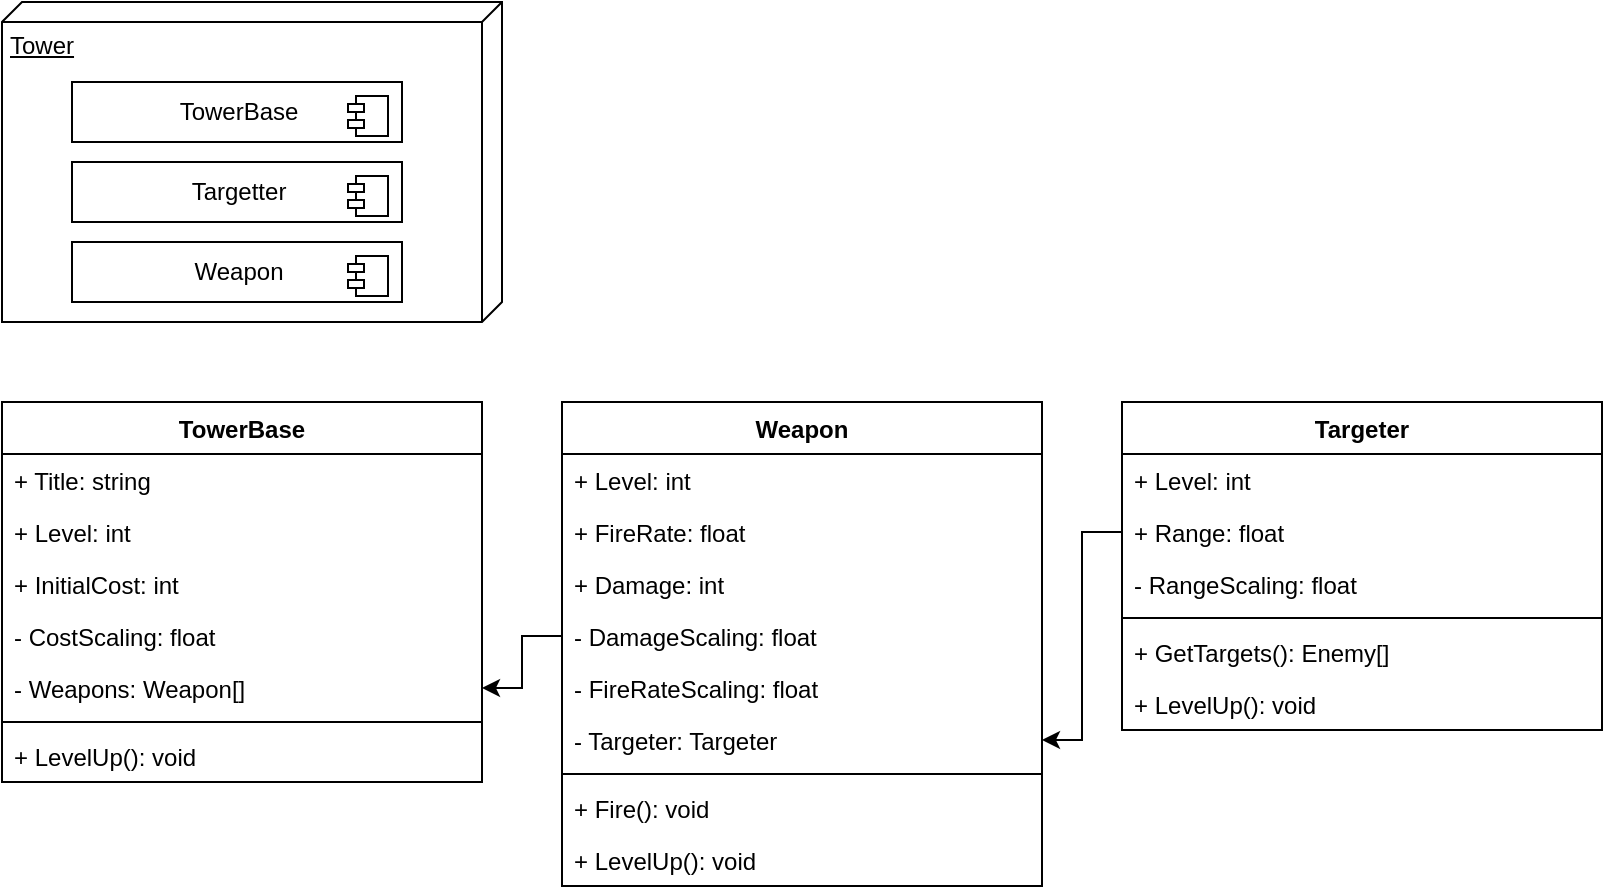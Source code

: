 <mxfile version="13.5.7" type="device"><diagram id="C5RBs43oDa-KdzZeNtuy" name="Page-1"><mxGraphModel dx="1422" dy="822" grid="1" gridSize="10" guides="1" tooltips="1" connect="1" arrows="1" fold="1" page="1" pageScale="1" pageWidth="827" pageHeight="1169" math="0" shadow="0"><root><mxCell id="WIyWlLk6GJQsqaUBKTNV-0"/><mxCell id="WIyWlLk6GJQsqaUBKTNV-1" parent="WIyWlLk6GJQsqaUBKTNV-0"/><mxCell id="1Lz7LPsgkET2SufhcxI5-0" value="Tower" style="verticalAlign=top;align=left;spacingTop=8;spacingLeft=2;spacingRight=12;shape=cube;size=10;direction=south;fontStyle=4;html=1;" parent="WIyWlLk6GJQsqaUBKTNV-1" vertex="1"><mxGeometry x="40" y="40" width="250" height="160" as="geometry"/></mxCell><mxCell id="1Lz7LPsgkET2SufhcxI5-1" value="TowerBase" style="html=1;dropTarget=0;" parent="WIyWlLk6GJQsqaUBKTNV-1" vertex="1"><mxGeometry x="75" y="80" width="165" height="30" as="geometry"/></mxCell><mxCell id="1Lz7LPsgkET2SufhcxI5-2" value="" style="shape=component;jettyWidth=8;jettyHeight=4;" parent="1Lz7LPsgkET2SufhcxI5-1" vertex="1"><mxGeometry x="1" width="20" height="20" relative="1" as="geometry"><mxPoint x="-27" y="7" as="offset"/></mxGeometry></mxCell><mxCell id="1Lz7LPsgkET2SufhcxI5-3" value="Targetter" style="html=1;dropTarget=0;" parent="WIyWlLk6GJQsqaUBKTNV-1" vertex="1"><mxGeometry x="75" y="120" width="165" height="30" as="geometry"/></mxCell><mxCell id="1Lz7LPsgkET2SufhcxI5-4" value="" style="shape=component;jettyWidth=8;jettyHeight=4;" parent="1Lz7LPsgkET2SufhcxI5-3" vertex="1"><mxGeometry x="1" width="20" height="20" relative="1" as="geometry"><mxPoint x="-27" y="7" as="offset"/></mxGeometry></mxCell><mxCell id="1Lz7LPsgkET2SufhcxI5-5" value="Weapon" style="html=1;dropTarget=0;" parent="WIyWlLk6GJQsqaUBKTNV-1" vertex="1"><mxGeometry x="75" y="160" width="165" height="30" as="geometry"/></mxCell><mxCell id="1Lz7LPsgkET2SufhcxI5-6" value="" style="shape=component;jettyWidth=8;jettyHeight=4;" parent="1Lz7LPsgkET2SufhcxI5-5" vertex="1"><mxGeometry x="1" width="20" height="20" relative="1" as="geometry"><mxPoint x="-27" y="7" as="offset"/></mxGeometry></mxCell><mxCell id="1Lz7LPsgkET2SufhcxI5-7" value="TowerBase" style="swimlane;fontStyle=1;align=center;verticalAlign=top;childLayout=stackLayout;horizontal=1;startSize=26;horizontalStack=0;resizeParent=1;resizeParentMax=0;resizeLast=0;collapsible=1;marginBottom=0;" parent="WIyWlLk6GJQsqaUBKTNV-1" vertex="1"><mxGeometry x="40" y="240" width="240" height="190" as="geometry"/></mxCell><mxCell id="1Lz7LPsgkET2SufhcxI5-8" value="+ Title: string" style="text;strokeColor=none;fillColor=none;align=left;verticalAlign=top;spacingLeft=4;spacingRight=4;overflow=hidden;rotatable=0;points=[[0,0.5],[1,0.5]];portConstraint=eastwest;" parent="1Lz7LPsgkET2SufhcxI5-7" vertex="1"><mxGeometry y="26" width="240" height="26" as="geometry"/></mxCell><mxCell id="1Lz7LPsgkET2SufhcxI5-12" value="+ Level: int" style="text;strokeColor=none;fillColor=none;align=left;verticalAlign=top;spacingLeft=4;spacingRight=4;overflow=hidden;rotatable=0;points=[[0,0.5],[1,0.5]];portConstraint=eastwest;" parent="1Lz7LPsgkET2SufhcxI5-7" vertex="1"><mxGeometry y="52" width="240" height="26" as="geometry"/></mxCell><mxCell id="1Lz7LPsgkET2SufhcxI5-11" value="+ InitialCost: int" style="text;strokeColor=none;fillColor=none;align=left;verticalAlign=top;spacingLeft=4;spacingRight=4;overflow=hidden;rotatable=0;points=[[0,0.5],[1,0.5]];portConstraint=eastwest;" parent="1Lz7LPsgkET2SufhcxI5-7" vertex="1"><mxGeometry y="78" width="240" height="26" as="geometry"/></mxCell><mxCell id="1Lz7LPsgkET2SufhcxI5-13" value="- CostScaling: float" style="text;strokeColor=none;fillColor=none;align=left;verticalAlign=top;spacingLeft=4;spacingRight=4;overflow=hidden;rotatable=0;points=[[0,0.5],[1,0.5]];portConstraint=eastwest;" parent="1Lz7LPsgkET2SufhcxI5-7" vertex="1"><mxGeometry y="104" width="240" height="26" as="geometry"/></mxCell><mxCell id="1Lz7LPsgkET2SufhcxI5-49" value="- Weapons: Weapon[]" style="text;strokeColor=none;fillColor=none;align=left;verticalAlign=top;spacingLeft=4;spacingRight=4;overflow=hidden;rotatable=0;points=[[0,0.5],[1,0.5]];portConstraint=eastwest;" parent="1Lz7LPsgkET2SufhcxI5-7" vertex="1"><mxGeometry y="130" width="240" height="26" as="geometry"/></mxCell><mxCell id="1Lz7LPsgkET2SufhcxI5-9" value="" style="line;strokeWidth=1;fillColor=none;align=left;verticalAlign=middle;spacingTop=-1;spacingLeft=3;spacingRight=3;rotatable=0;labelPosition=right;points=[];portConstraint=eastwest;" parent="1Lz7LPsgkET2SufhcxI5-7" vertex="1"><mxGeometry y="156" width="240" height="8" as="geometry"/></mxCell><mxCell id="1Lz7LPsgkET2SufhcxI5-48" value="+ LevelUp(): void" style="text;strokeColor=none;fillColor=none;align=left;verticalAlign=top;spacingLeft=4;spacingRight=4;overflow=hidden;rotatable=0;points=[[0,0.5],[1,0.5]];portConstraint=eastwest;" parent="1Lz7LPsgkET2SufhcxI5-7" vertex="1"><mxGeometry y="164" width="240" height="26" as="geometry"/></mxCell><mxCell id="1Lz7LPsgkET2SufhcxI5-36" value="Weapon" style="swimlane;fontStyle=1;align=center;verticalAlign=top;childLayout=stackLayout;horizontal=1;startSize=26;horizontalStack=0;resizeParent=1;resizeParentMax=0;resizeLast=0;collapsible=1;marginBottom=0;" parent="WIyWlLk6GJQsqaUBKTNV-1" vertex="1"><mxGeometry x="320" y="240" width="240" height="242" as="geometry"/></mxCell><mxCell id="1Lz7LPsgkET2SufhcxI5-37" value="+ Level: int" style="text;strokeColor=none;fillColor=none;align=left;verticalAlign=top;spacingLeft=4;spacingRight=4;overflow=hidden;rotatable=0;points=[[0,0.5],[1,0.5]];portConstraint=eastwest;" parent="1Lz7LPsgkET2SufhcxI5-36" vertex="1"><mxGeometry y="26" width="240" height="26" as="geometry"/></mxCell><mxCell id="1Lz7LPsgkET2SufhcxI5-44" value="+ FireRate: float" style="text;strokeColor=none;fillColor=none;align=left;verticalAlign=top;spacingLeft=4;spacingRight=4;overflow=hidden;rotatable=0;points=[[0,0.5],[1,0.5]];portConstraint=eastwest;" parent="1Lz7LPsgkET2SufhcxI5-36" vertex="1"><mxGeometry y="52" width="240" height="26" as="geometry"/></mxCell><mxCell id="1Lz7LPsgkET2SufhcxI5-43" value="+ Damage: int" style="text;strokeColor=none;fillColor=none;align=left;verticalAlign=top;spacingLeft=4;spacingRight=4;overflow=hidden;rotatable=0;points=[[0,0.5],[1,0.5]];portConstraint=eastwest;" parent="1Lz7LPsgkET2SufhcxI5-36" vertex="1"><mxGeometry y="78" width="240" height="26" as="geometry"/></mxCell><mxCell id="1Lz7LPsgkET2SufhcxI5-45" value="- DamageScaling: float" style="text;strokeColor=none;fillColor=none;align=left;verticalAlign=top;spacingLeft=4;spacingRight=4;overflow=hidden;rotatable=0;points=[[0,0.5],[1,0.5]];portConstraint=eastwest;" parent="1Lz7LPsgkET2SufhcxI5-36" vertex="1"><mxGeometry y="104" width="240" height="26" as="geometry"/></mxCell><mxCell id="1Lz7LPsgkET2SufhcxI5-46" value="- FireRateScaling: float" style="text;strokeColor=none;fillColor=none;align=left;verticalAlign=top;spacingLeft=4;spacingRight=4;overflow=hidden;rotatable=0;points=[[0,0.5],[1,0.5]];portConstraint=eastwest;" parent="1Lz7LPsgkET2SufhcxI5-36" vertex="1"><mxGeometry y="130" width="240" height="26" as="geometry"/></mxCell><mxCell id="1Lz7LPsgkET2SufhcxI5-34" value="- Targeter: Targeter" style="text;strokeColor=none;fillColor=none;align=left;verticalAlign=top;spacingLeft=4;spacingRight=4;overflow=hidden;rotatable=0;points=[[0,0.5],[1,0.5]];portConstraint=eastwest;" parent="1Lz7LPsgkET2SufhcxI5-36" vertex="1"><mxGeometry y="156" width="240" height="26" as="geometry"/></mxCell><mxCell id="1Lz7LPsgkET2SufhcxI5-40" value="" style="line;strokeWidth=1;fillColor=none;align=left;verticalAlign=middle;spacingTop=-1;spacingLeft=3;spacingRight=3;rotatable=0;labelPosition=right;points=[];portConstraint=eastwest;" parent="1Lz7LPsgkET2SufhcxI5-36" vertex="1"><mxGeometry y="182" width="240" height="8" as="geometry"/></mxCell><mxCell id="1Lz7LPsgkET2SufhcxI5-41" value="+ Fire(): void" style="text;strokeColor=none;fillColor=none;align=left;verticalAlign=top;spacingLeft=4;spacingRight=4;overflow=hidden;rotatable=0;points=[[0,0.5],[1,0.5]];portConstraint=eastwest;" parent="1Lz7LPsgkET2SufhcxI5-36" vertex="1"><mxGeometry y="190" width="240" height="26" as="geometry"/></mxCell><mxCell id="1Lz7LPsgkET2SufhcxI5-47" value="+ LevelUp(): void" style="text;strokeColor=none;fillColor=none;align=left;verticalAlign=top;spacingLeft=4;spacingRight=4;overflow=hidden;rotatable=0;points=[[0,0.5],[1,0.5]];portConstraint=eastwest;" parent="1Lz7LPsgkET2SufhcxI5-36" vertex="1"><mxGeometry y="216" width="240" height="26" as="geometry"/></mxCell><mxCell id="1Lz7LPsgkET2SufhcxI5-51" style="edgeStyle=orthogonalEdgeStyle;rounded=0;orthogonalLoop=1;jettySize=auto;html=1;" parent="WIyWlLk6GJQsqaUBKTNV-1" source="1Lz7LPsgkET2SufhcxI5-45" target="1Lz7LPsgkET2SufhcxI5-49" edge="1"><mxGeometry relative="1" as="geometry"/></mxCell><mxCell id="1Lz7LPsgkET2SufhcxI5-20" value="Targeter" style="swimlane;fontStyle=1;align=center;verticalAlign=top;childLayout=stackLayout;horizontal=1;startSize=26;horizontalStack=0;resizeParent=1;resizeParentMax=0;resizeLast=0;collapsible=1;marginBottom=0;" parent="WIyWlLk6GJQsqaUBKTNV-1" vertex="1"><mxGeometry x="600" y="240" width="240" height="164" as="geometry"/></mxCell><mxCell id="1Lz7LPsgkET2SufhcxI5-22" value="+ Level: int" style="text;strokeColor=none;fillColor=none;align=left;verticalAlign=top;spacingLeft=4;spacingRight=4;overflow=hidden;rotatable=0;points=[[0,0.5],[1,0.5]];portConstraint=eastwest;" parent="1Lz7LPsgkET2SufhcxI5-20" vertex="1"><mxGeometry y="26" width="240" height="26" as="geometry"/></mxCell><mxCell id="1Lz7LPsgkET2SufhcxI5-26" value="+ Range: float" style="text;strokeColor=none;fillColor=none;align=left;verticalAlign=top;spacingLeft=4;spacingRight=4;overflow=hidden;rotatable=0;points=[[0,0.5],[1,0.5]];portConstraint=eastwest;" parent="1Lz7LPsgkET2SufhcxI5-20" vertex="1"><mxGeometry y="52" width="240" height="26" as="geometry"/></mxCell><mxCell id="1Lz7LPsgkET2SufhcxI5-33" value="- RangeScaling: float" style="text;strokeColor=none;fillColor=none;align=left;verticalAlign=top;spacingLeft=4;spacingRight=4;overflow=hidden;rotatable=0;points=[[0,0.5],[1,0.5]];portConstraint=eastwest;" parent="1Lz7LPsgkET2SufhcxI5-20" vertex="1"><mxGeometry y="78" width="240" height="26" as="geometry"/></mxCell><mxCell id="1Lz7LPsgkET2SufhcxI5-31" value="" style="line;strokeWidth=1;fillColor=none;align=left;verticalAlign=middle;spacingTop=-1;spacingLeft=3;spacingRight=3;rotatable=0;labelPosition=right;points=[];portConstraint=eastwest;" parent="1Lz7LPsgkET2SufhcxI5-20" vertex="1"><mxGeometry y="104" width="240" height="8" as="geometry"/></mxCell><mxCell id="1Lz7LPsgkET2SufhcxI5-32" value="+ GetTargets(): Enemy[]" style="text;strokeColor=none;fillColor=none;align=left;verticalAlign=top;spacingLeft=4;spacingRight=4;overflow=hidden;rotatable=0;points=[[0,0.5],[1,0.5]];portConstraint=eastwest;" parent="1Lz7LPsgkET2SufhcxI5-20" vertex="1"><mxGeometry y="112" width="240" height="26" as="geometry"/></mxCell><mxCell id="1Lz7LPsgkET2SufhcxI5-42" value="+ LevelUp(): void" style="text;strokeColor=none;fillColor=none;align=left;verticalAlign=top;spacingLeft=4;spacingRight=4;overflow=hidden;rotatable=0;points=[[0,0.5],[1,0.5]];portConstraint=eastwest;" parent="1Lz7LPsgkET2SufhcxI5-20" vertex="1"><mxGeometry y="138" width="240" height="26" as="geometry"/></mxCell><mxCell id="1Lz7LPsgkET2SufhcxI5-52" style="edgeStyle=orthogonalEdgeStyle;rounded=0;orthogonalLoop=1;jettySize=auto;html=1;" parent="WIyWlLk6GJQsqaUBKTNV-1" source="1Lz7LPsgkET2SufhcxI5-26" target="1Lz7LPsgkET2SufhcxI5-34" edge="1"><mxGeometry relative="1" as="geometry"/></mxCell></root></mxGraphModel></diagram></mxfile>